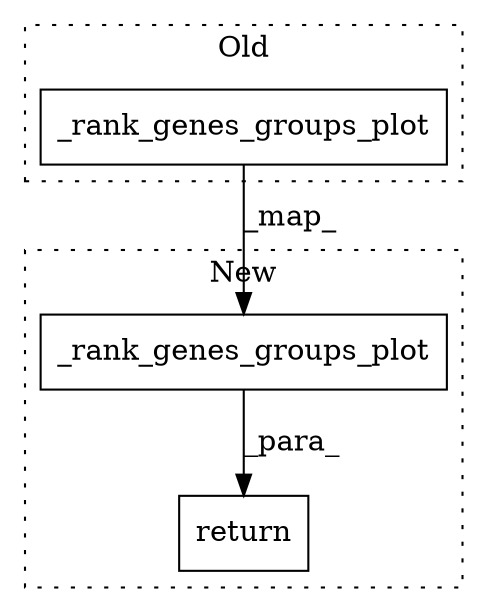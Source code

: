 digraph G {
subgraph cluster0 {
1 [label="_rank_genes_groups_plot" a="32" s="9283,9367" l="24,1" shape="box"];
label = "Old";
style="dotted";
}
subgraph cluster1 {
2 [label="_rank_genes_groups_plot" a="32" s="9361,9445" l="24,1" shape="box"];
3 [label="return" a="41" s="9354" l="7" shape="box"];
label = "New";
style="dotted";
}
1 -> 2 [label="_map_"];
2 -> 3 [label="_para_"];
}